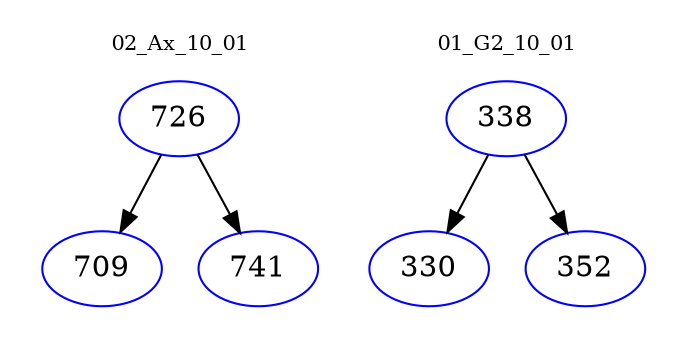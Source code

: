 digraph{
subgraph cluster_0 {
color = white
label = "02_Ax_10_01";
fontsize=10;
T0_726 [label="726", color="blue"]
T0_726 -> T0_709 [color="black"]
T0_709 [label="709", color="blue"]
T0_726 -> T0_741 [color="black"]
T0_741 [label="741", color="blue"]
}
subgraph cluster_1 {
color = white
label = "01_G2_10_01";
fontsize=10;
T1_338 [label="338", color="blue"]
T1_338 -> T1_330 [color="black"]
T1_330 [label="330", color="blue"]
T1_338 -> T1_352 [color="black"]
T1_352 [label="352", color="blue"]
}
}
